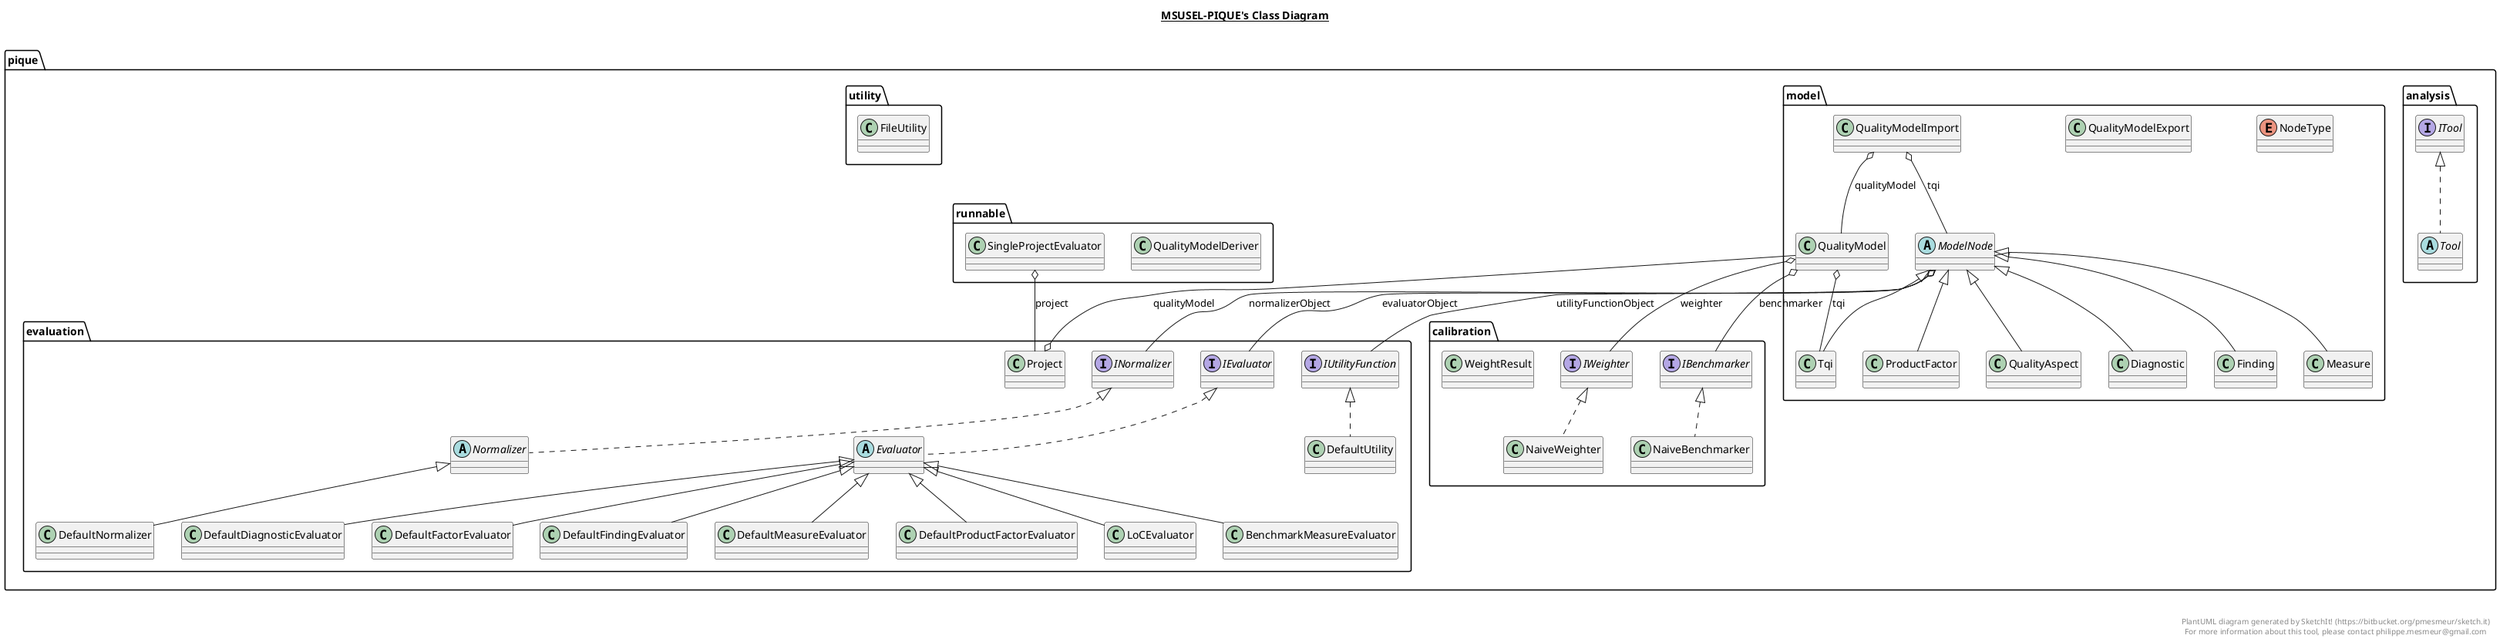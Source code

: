 @startuml

title __MSUSEL-PIQUE's Class Diagram__\n

  namespace pique.analysis {
    interface pique.analysis.ITool {
    }
  }
  

  namespace pique.analysis {
    abstract class pique.analysis.Tool {
    }
  }
  

  namespace pique.calibration {
    interface pique.calibration.IBenchmarker {
    }
  }
  

  namespace pique.calibration {
    interface pique.calibration.IWeighter {
    }
  }
  

  namespace pique.calibration {
    class pique.calibration.NaiveBenchmarker {
    }
  }
  

  namespace pique.calibration {
    class pique.calibration.NaiveWeighter {
    }
  }
  

  namespace pique.calibration {
    class pique.calibration.WeightResult {
    }
  }
  

  namespace pique.evaluation {
    class pique.evaluation.BenchmarkMeasureEvaluator {
    }
  }
  

  namespace pique.evaluation {
    class pique.evaluation.DefaultDiagnosticEvaluator {
    }
  }
  

  namespace pique.evaluation {
    class pique.evaluation.DefaultFactorEvaluator {
    }
  }
  

  namespace pique.evaluation {
    class pique.evaluation.DefaultFindingEvaluator {
    }
  }
  

  namespace pique.evaluation {
    class pique.evaluation.DefaultMeasureEvaluator {
    }
  }
  

  namespace pique.evaluation {
    class pique.evaluation.DefaultNormalizer {
    }
  }
  

  namespace pique.evaluation {
    class pique.evaluation.DefaultProductFactorEvaluator {
    }
  }
  

  namespace pique.evaluation {
    class pique.evaluation.DefaultUtility {
    }
  }
  

  namespace pique.evaluation {
    abstract class pique.evaluation.Evaluator {
    }
  }
  

  namespace pique.evaluation {
    interface pique.evaluation.IEvaluator {
    }
  }
  

  namespace pique.evaluation {
    interface pique.evaluation.INormalizer {
    }
  }
  

  namespace pique.evaluation {
    interface pique.evaluation.IUtilityFunction {
    }
  }
  

  namespace pique.evaluation {
    class pique.evaluation.LoCEvaluator {
    }
  }
  

  namespace pique.evaluation {
    abstract class pique.evaluation.Normalizer {
    }
  }
  

  namespace pique.evaluation {
    class pique.evaluation.Project {
    }
  }
  

  namespace pique.model {
    class pique.model.Diagnostic {
    }
  }
  

  namespace pique.model {
    class pique.model.Finding {
    }
  }
  

  namespace pique.model {
    class pique.model.Measure {
    }
  }
  

  namespace pique.model {
    abstract class pique.model.ModelNode {
    }
  }
  

  namespace pique.model {
    enum NodeType {
    }
  }
  

  namespace pique.model {
    class pique.model.ProductFactor {
    }
  }
  

  namespace pique.model {
    class pique.model.QualityAspect {
    }
  }
  

  namespace pique.model {
    class pique.model.QualityModel {
    }
  }
  

  namespace pique.model {
    class pique.model.QualityModelExport {
    }
  }
  

  namespace pique.model {
    class pique.model.QualityModelImport {
    }
  }
  

  namespace pique.model {
    class pique.model.Tqi {
    }
  }
  

  namespace pique.runnable {
    class pique.runnable.QualityModelDeriver {
    }
  }
  

  namespace pique.runnable {
    class pique.runnable.SingleProjectEvaluator {
    }
  }
  

  namespace pique.utility {
    class pique.utility.FileUtility {
    }
  }
  

  pique.analysis.Tool .up.|> pique.analysis.ITool
  pique.calibration.NaiveBenchmarker .up.|> pique.calibration.IBenchmarker
  pique.calibration.NaiveWeighter .up.|> pique.calibration.IWeighter
  pique.evaluation.BenchmarkMeasureEvaluator -up-|> pique.evaluation.Evaluator
  pique.evaluation.DefaultDiagnosticEvaluator -up-|> pique.evaluation.Evaluator
  pique.evaluation.DefaultFactorEvaluator -up-|> pique.evaluation.Evaluator
  pique.evaluation.DefaultFindingEvaluator -up-|> pique.evaluation.Evaluator
  pique.evaluation.DefaultMeasureEvaluator -up-|> pique.evaluation.Evaluator
  pique.evaluation.DefaultNormalizer -up-|> pique.evaluation.Normalizer
  pique.evaluation.DefaultProductFactorEvaluator -up-|> pique.evaluation.Evaluator
  pique.evaluation.DefaultUtility .up.|> pique.evaluation.IUtilityFunction
  pique.evaluation.Evaluator .up.|> pique.evaluation.IEvaluator
  pique.evaluation.LoCEvaluator -up-|> pique.evaluation.Evaluator
  pique.evaluation.Normalizer .up.|> pique.evaluation.INormalizer
  pique.evaluation.Project o-- pique.model.QualityModel : qualityModel
  pique.model.Diagnostic -up-|> pique.model.ModelNode
  pique.model.Finding -up-|> pique.model.ModelNode
  pique.model.Measure -up-|> pique.model.ModelNode
  pique.model.ModelNode o-- pique.evaluation.IEvaluator : evaluatorObject
  pique.model.ModelNode o-- pique.evaluation.INormalizer : normalizerObject
  pique.model.ModelNode o-- pique.evaluation.IUtilityFunction : utilityFunctionObject
  pique.model.ProductFactor -up-|> pique.model.ModelNode
  pique.model.QualityAspect -up-|> pique.model.ModelNode
  pique.model.QualityModel o-- pique.calibration.IBenchmarker : benchmarker
  pique.model.QualityModel o-- pique.model.Tqi : tqi
  pique.model.QualityModel o-- pique.calibration.IWeighter : weighter
  pique.model.QualityModelImport o-- pique.model.QualityModel : qualityModel
  pique.model.QualityModelImport o-- pique.model.ModelNode : tqi
  pique.model.Tqi -up-|> pique.model.ModelNode
  pique.runnable.SingleProjectEvaluator o-- pique.evaluation.Project : project


right footer


PlantUML diagram generated by SketchIt! (https://bitbucket.org/pmesmeur/sketch.it)
For more information about this tool, please contact philippe.mesmeur@gmail.com
endfooter

@enduml
